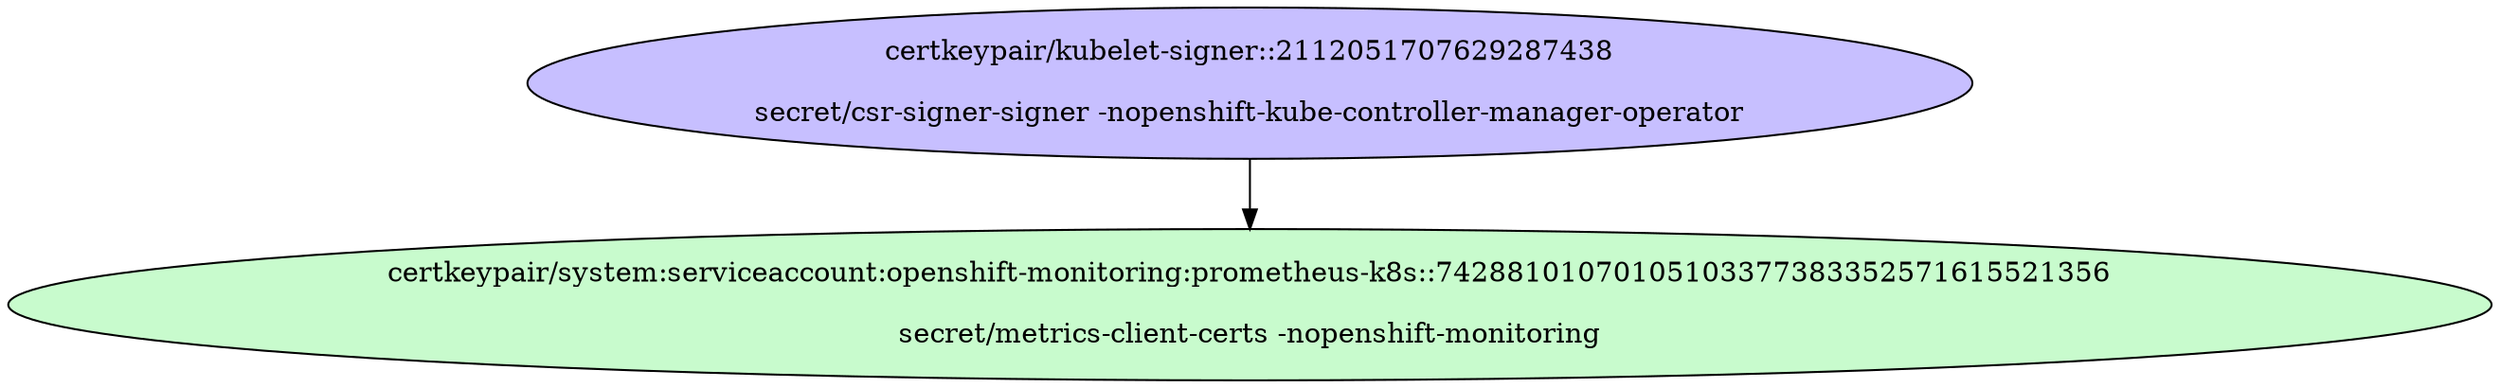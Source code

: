 digraph "Local Certificate" {
  // Node definitions.
  6 [
    label="certkeypair/kubelet-signer::2112051707629287438\n\nsecret/csr-signer-signer -nopenshift-kube-controller-manager-operator\n"
    style=filled
    fillcolor="#c7bfff"
  ];
  8 [
    label="certkeypair/system:serviceaccount:openshift-monitoring:prometheus-k8s::74288101070105103377383352571615521356\n\nsecret/metrics-client-certs -nopenshift-monitoring\n"
    style=filled
    fillcolor="#c8fbcd"
  ];

  // Edge definitions.
  6 -> 8;
}